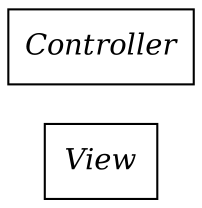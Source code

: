 strict digraph interface_diagram {
  rankdir=LR;
  View[
    label="View",
    URL="View.html",
    tooltip="org.lamsfoundation.lams.common.mvc.View",
    fontname="Times-Italic",
    shape="record"
  ];
  Controller[
    label="Controller",
    URL="Controller.html",
    tooltip="org.lamsfoundation.lams.common.mvc.Controller",
    fontname="Times-Italic",
    shape="record"
  ];
}
